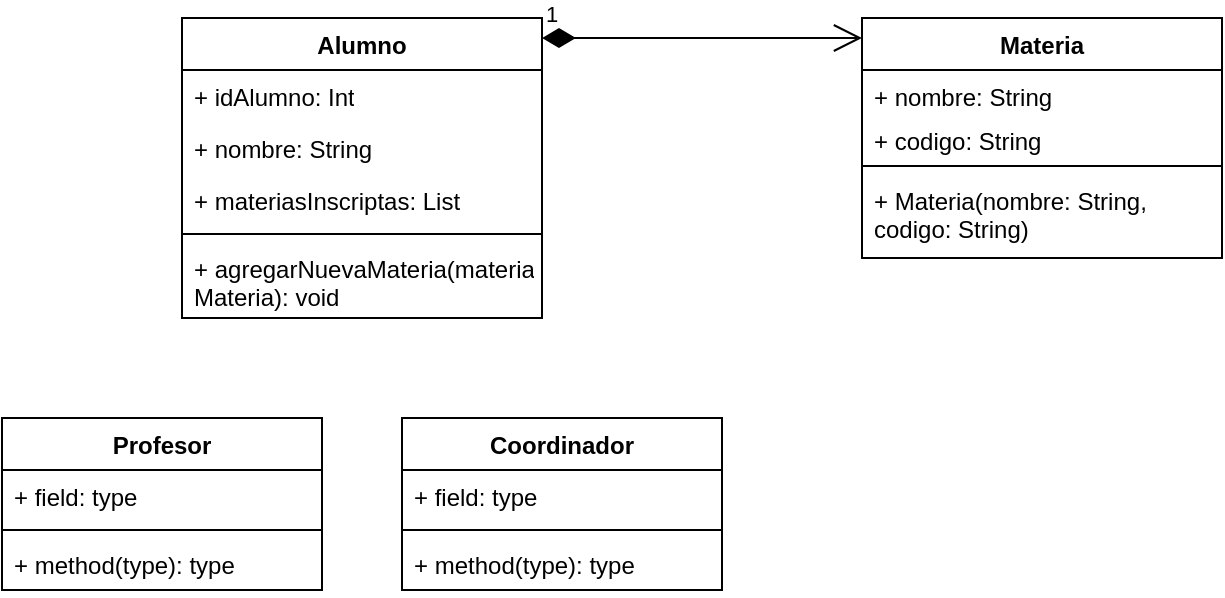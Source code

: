<mxfile version="24.7.14">
  <diagram id="C5RBs43oDa-KdzZeNtuy" name="Page-1">
    <mxGraphModel dx="1426" dy="789" grid="1" gridSize="10" guides="1" tooltips="1" connect="1" arrows="1" fold="1" page="1" pageScale="1" pageWidth="827" pageHeight="1169" math="0" shadow="0">
      <root>
        <mxCell id="WIyWlLk6GJQsqaUBKTNV-0" />
        <mxCell id="WIyWlLk6GJQsqaUBKTNV-1" parent="WIyWlLk6GJQsqaUBKTNV-0" />
        <mxCell id="OojGAbhkklRPXvO-Jimr-4" value="Alumno" style="swimlane;fontStyle=1;align=center;verticalAlign=top;childLayout=stackLayout;horizontal=1;startSize=26;horizontalStack=0;resizeParent=1;resizeParentMax=0;resizeLast=0;collapsible=1;marginBottom=0;whiteSpace=wrap;html=1;" vertex="1" parent="WIyWlLk6GJQsqaUBKTNV-1">
          <mxGeometry x="210" y="400" width="180" height="150" as="geometry">
            <mxRectangle x="210" y="400" width="80" height="30" as="alternateBounds" />
          </mxGeometry>
        </mxCell>
        <mxCell id="OojGAbhkklRPXvO-Jimr-5" value="+ idAlumno: Int" style="text;strokeColor=none;fillColor=none;align=left;verticalAlign=top;spacingLeft=4;spacingRight=4;overflow=hidden;rotatable=0;points=[[0,0.5],[1,0.5]];portConstraint=eastwest;whiteSpace=wrap;html=1;" vertex="1" parent="OojGAbhkklRPXvO-Jimr-4">
          <mxGeometry y="26" width="180" height="26" as="geometry" />
        </mxCell>
        <mxCell id="OojGAbhkklRPXvO-Jimr-15" value="+ nombre: String" style="text;strokeColor=none;fillColor=none;align=left;verticalAlign=top;spacingLeft=4;spacingRight=4;overflow=hidden;rotatable=0;points=[[0,0.5],[1,0.5]];portConstraint=eastwest;whiteSpace=wrap;html=1;" vertex="1" parent="OojGAbhkklRPXvO-Jimr-4">
          <mxGeometry y="52" width="180" height="26" as="geometry" />
        </mxCell>
        <mxCell id="OojGAbhkklRPXvO-Jimr-16" value="+ materiasInscriptas: List" style="text;strokeColor=none;fillColor=none;align=left;verticalAlign=top;spacingLeft=4;spacingRight=4;overflow=hidden;rotatable=0;points=[[0,0.5],[1,0.5]];portConstraint=eastwest;whiteSpace=wrap;html=1;" vertex="1" parent="OojGAbhkklRPXvO-Jimr-4">
          <mxGeometry y="78" width="180" height="26" as="geometry" />
        </mxCell>
        <mxCell id="OojGAbhkklRPXvO-Jimr-6" value="" style="line;strokeWidth=1;fillColor=none;align=left;verticalAlign=middle;spacingTop=-1;spacingLeft=3;spacingRight=3;rotatable=0;labelPosition=right;points=[];portConstraint=eastwest;strokeColor=inherit;" vertex="1" parent="OojGAbhkklRPXvO-Jimr-4">
          <mxGeometry y="104" width="180" height="8" as="geometry" />
        </mxCell>
        <mxCell id="OojGAbhkklRPXvO-Jimr-7" value="+&amp;nbsp;&lt;span class=&quot;hljs-title function_ invoke__&quot;&gt;agregarNuevaMateria&lt;/span&gt;(&lt;span class=&quot;hljs-attr&quot;&gt;materia&lt;/span&gt;: Materia): &lt;span class=&quot;hljs-keyword&quot;&gt;void&lt;/span&gt;" style="text;strokeColor=none;fillColor=none;align=left;verticalAlign=top;spacingLeft=4;spacingRight=4;overflow=hidden;rotatable=0;points=[[0,0.5],[1,0.5]];portConstraint=eastwest;whiteSpace=wrap;html=1;" vertex="1" parent="OojGAbhkklRPXvO-Jimr-4">
          <mxGeometry y="112" width="180" height="38" as="geometry" />
        </mxCell>
        <mxCell id="OojGAbhkklRPXvO-Jimr-10" value="Materia" style="swimlane;fontStyle=1;align=center;verticalAlign=top;childLayout=stackLayout;horizontal=1;startSize=26;horizontalStack=0;resizeParent=1;resizeParentMax=0;resizeLast=0;collapsible=1;marginBottom=0;whiteSpace=wrap;html=1;" vertex="1" parent="WIyWlLk6GJQsqaUBKTNV-1">
          <mxGeometry x="550" y="400" width="180" height="120" as="geometry">
            <mxRectangle x="550" y="400" width="80" height="30" as="alternateBounds" />
          </mxGeometry>
        </mxCell>
        <mxCell id="OojGAbhkklRPXvO-Jimr-11" value="+ nombre: String" style="text;strokeColor=none;fillColor=none;align=left;verticalAlign=top;spacingLeft=4;spacingRight=4;overflow=hidden;rotatable=0;points=[[0,0.5],[1,0.5]];portConstraint=eastwest;whiteSpace=wrap;html=1;" vertex="1" parent="OojGAbhkklRPXvO-Jimr-10">
          <mxGeometry y="26" width="180" height="22" as="geometry" />
        </mxCell>
        <mxCell id="OojGAbhkklRPXvO-Jimr-18" value="+ codigo: String" style="text;strokeColor=none;fillColor=none;align=left;verticalAlign=top;spacingLeft=4;spacingRight=4;overflow=hidden;rotatable=0;points=[[0,0.5],[1,0.5]];portConstraint=eastwest;whiteSpace=wrap;html=1;" vertex="1" parent="OojGAbhkklRPXvO-Jimr-10">
          <mxGeometry y="48" width="180" height="22" as="geometry" />
        </mxCell>
        <mxCell id="OojGAbhkklRPXvO-Jimr-12" value="" style="line;strokeWidth=1;fillColor=none;align=left;verticalAlign=middle;spacingTop=-1;spacingLeft=3;spacingRight=3;rotatable=0;labelPosition=right;points=[];portConstraint=eastwest;strokeColor=inherit;" vertex="1" parent="OojGAbhkklRPXvO-Jimr-10">
          <mxGeometry y="70" width="180" height="8" as="geometry" />
        </mxCell>
        <mxCell id="OojGAbhkklRPXvO-Jimr-13" value="+ &lt;span class=&quot;hljs-built_in&quot;&gt;Materia&lt;/span&gt;(nombre: &lt;span class=&quot;hljs-type&quot;&gt;String&lt;/span&gt;, codigo: &lt;span class=&quot;hljs-type&quot;&gt;String&lt;/span&gt;)&lt;div&gt;&lt;br&gt;&lt;/div&gt;" style="text;strokeColor=none;fillColor=none;align=left;verticalAlign=top;spacingLeft=4;spacingRight=4;overflow=hidden;rotatable=0;points=[[0,0.5],[1,0.5]];portConstraint=eastwest;whiteSpace=wrap;html=1;" vertex="1" parent="OojGAbhkklRPXvO-Jimr-10">
          <mxGeometry y="78" width="180" height="42" as="geometry" />
        </mxCell>
        <mxCell id="OojGAbhkklRPXvO-Jimr-24" value="1" style="endArrow=open;html=1;endSize=12;startArrow=diamondThin;startSize=14;startFill=1;edgeStyle=orthogonalEdgeStyle;align=left;verticalAlign=bottom;rounded=0;" edge="1" parent="WIyWlLk6GJQsqaUBKTNV-1">
          <mxGeometry x="-1" y="3" relative="1" as="geometry">
            <mxPoint x="390" y="410" as="sourcePoint" />
            <mxPoint x="550" y="410" as="targetPoint" />
          </mxGeometry>
        </mxCell>
        <mxCell id="OojGAbhkklRPXvO-Jimr-72" value="Profesor&lt;div&gt;&lt;br&gt;&lt;/div&gt;" style="swimlane;fontStyle=1;align=center;verticalAlign=top;childLayout=stackLayout;horizontal=1;startSize=26;horizontalStack=0;resizeParent=1;resizeParentMax=0;resizeLast=0;collapsible=1;marginBottom=0;whiteSpace=wrap;html=1;" vertex="1" parent="WIyWlLk6GJQsqaUBKTNV-1">
          <mxGeometry x="120" y="600" width="160" height="86" as="geometry" />
        </mxCell>
        <mxCell id="OojGAbhkklRPXvO-Jimr-73" value="+ field: type" style="text;strokeColor=none;fillColor=none;align=left;verticalAlign=top;spacingLeft=4;spacingRight=4;overflow=hidden;rotatable=0;points=[[0,0.5],[1,0.5]];portConstraint=eastwest;whiteSpace=wrap;html=1;" vertex="1" parent="OojGAbhkklRPXvO-Jimr-72">
          <mxGeometry y="26" width="160" height="26" as="geometry" />
        </mxCell>
        <mxCell id="OojGAbhkklRPXvO-Jimr-74" value="" style="line;strokeWidth=1;fillColor=none;align=left;verticalAlign=middle;spacingTop=-1;spacingLeft=3;spacingRight=3;rotatable=0;labelPosition=right;points=[];portConstraint=eastwest;strokeColor=inherit;" vertex="1" parent="OojGAbhkklRPXvO-Jimr-72">
          <mxGeometry y="52" width="160" height="8" as="geometry" />
        </mxCell>
        <mxCell id="OojGAbhkklRPXvO-Jimr-75" value="+ method(type): type" style="text;strokeColor=none;fillColor=none;align=left;verticalAlign=top;spacingLeft=4;spacingRight=4;overflow=hidden;rotatable=0;points=[[0,0.5],[1,0.5]];portConstraint=eastwest;whiteSpace=wrap;html=1;" vertex="1" parent="OojGAbhkklRPXvO-Jimr-72">
          <mxGeometry y="60" width="160" height="26" as="geometry" />
        </mxCell>
        <mxCell id="OojGAbhkklRPXvO-Jimr-77" value="Coordinador&lt;div&gt;&lt;br&gt;&lt;/div&gt;" style="swimlane;fontStyle=1;align=center;verticalAlign=top;childLayout=stackLayout;horizontal=1;startSize=26;horizontalStack=0;resizeParent=1;resizeParentMax=0;resizeLast=0;collapsible=1;marginBottom=0;whiteSpace=wrap;html=1;" vertex="1" parent="WIyWlLk6GJQsqaUBKTNV-1">
          <mxGeometry x="320" y="600" width="160" height="86" as="geometry" />
        </mxCell>
        <mxCell id="OojGAbhkklRPXvO-Jimr-78" value="+ field: type" style="text;strokeColor=none;fillColor=none;align=left;verticalAlign=top;spacingLeft=4;spacingRight=4;overflow=hidden;rotatable=0;points=[[0,0.5],[1,0.5]];portConstraint=eastwest;whiteSpace=wrap;html=1;" vertex="1" parent="OojGAbhkklRPXvO-Jimr-77">
          <mxGeometry y="26" width="160" height="26" as="geometry" />
        </mxCell>
        <mxCell id="OojGAbhkklRPXvO-Jimr-79" value="" style="line;strokeWidth=1;fillColor=none;align=left;verticalAlign=middle;spacingTop=-1;spacingLeft=3;spacingRight=3;rotatable=0;labelPosition=right;points=[];portConstraint=eastwest;strokeColor=inherit;" vertex="1" parent="OojGAbhkklRPXvO-Jimr-77">
          <mxGeometry y="52" width="160" height="8" as="geometry" />
        </mxCell>
        <mxCell id="OojGAbhkklRPXvO-Jimr-80" value="+ method(type): type" style="text;strokeColor=none;fillColor=none;align=left;verticalAlign=top;spacingLeft=4;spacingRight=4;overflow=hidden;rotatable=0;points=[[0,0.5],[1,0.5]];portConstraint=eastwest;whiteSpace=wrap;html=1;" vertex="1" parent="OojGAbhkklRPXvO-Jimr-77">
          <mxGeometry y="60" width="160" height="26" as="geometry" />
        </mxCell>
      </root>
    </mxGraphModel>
  </diagram>
</mxfile>
